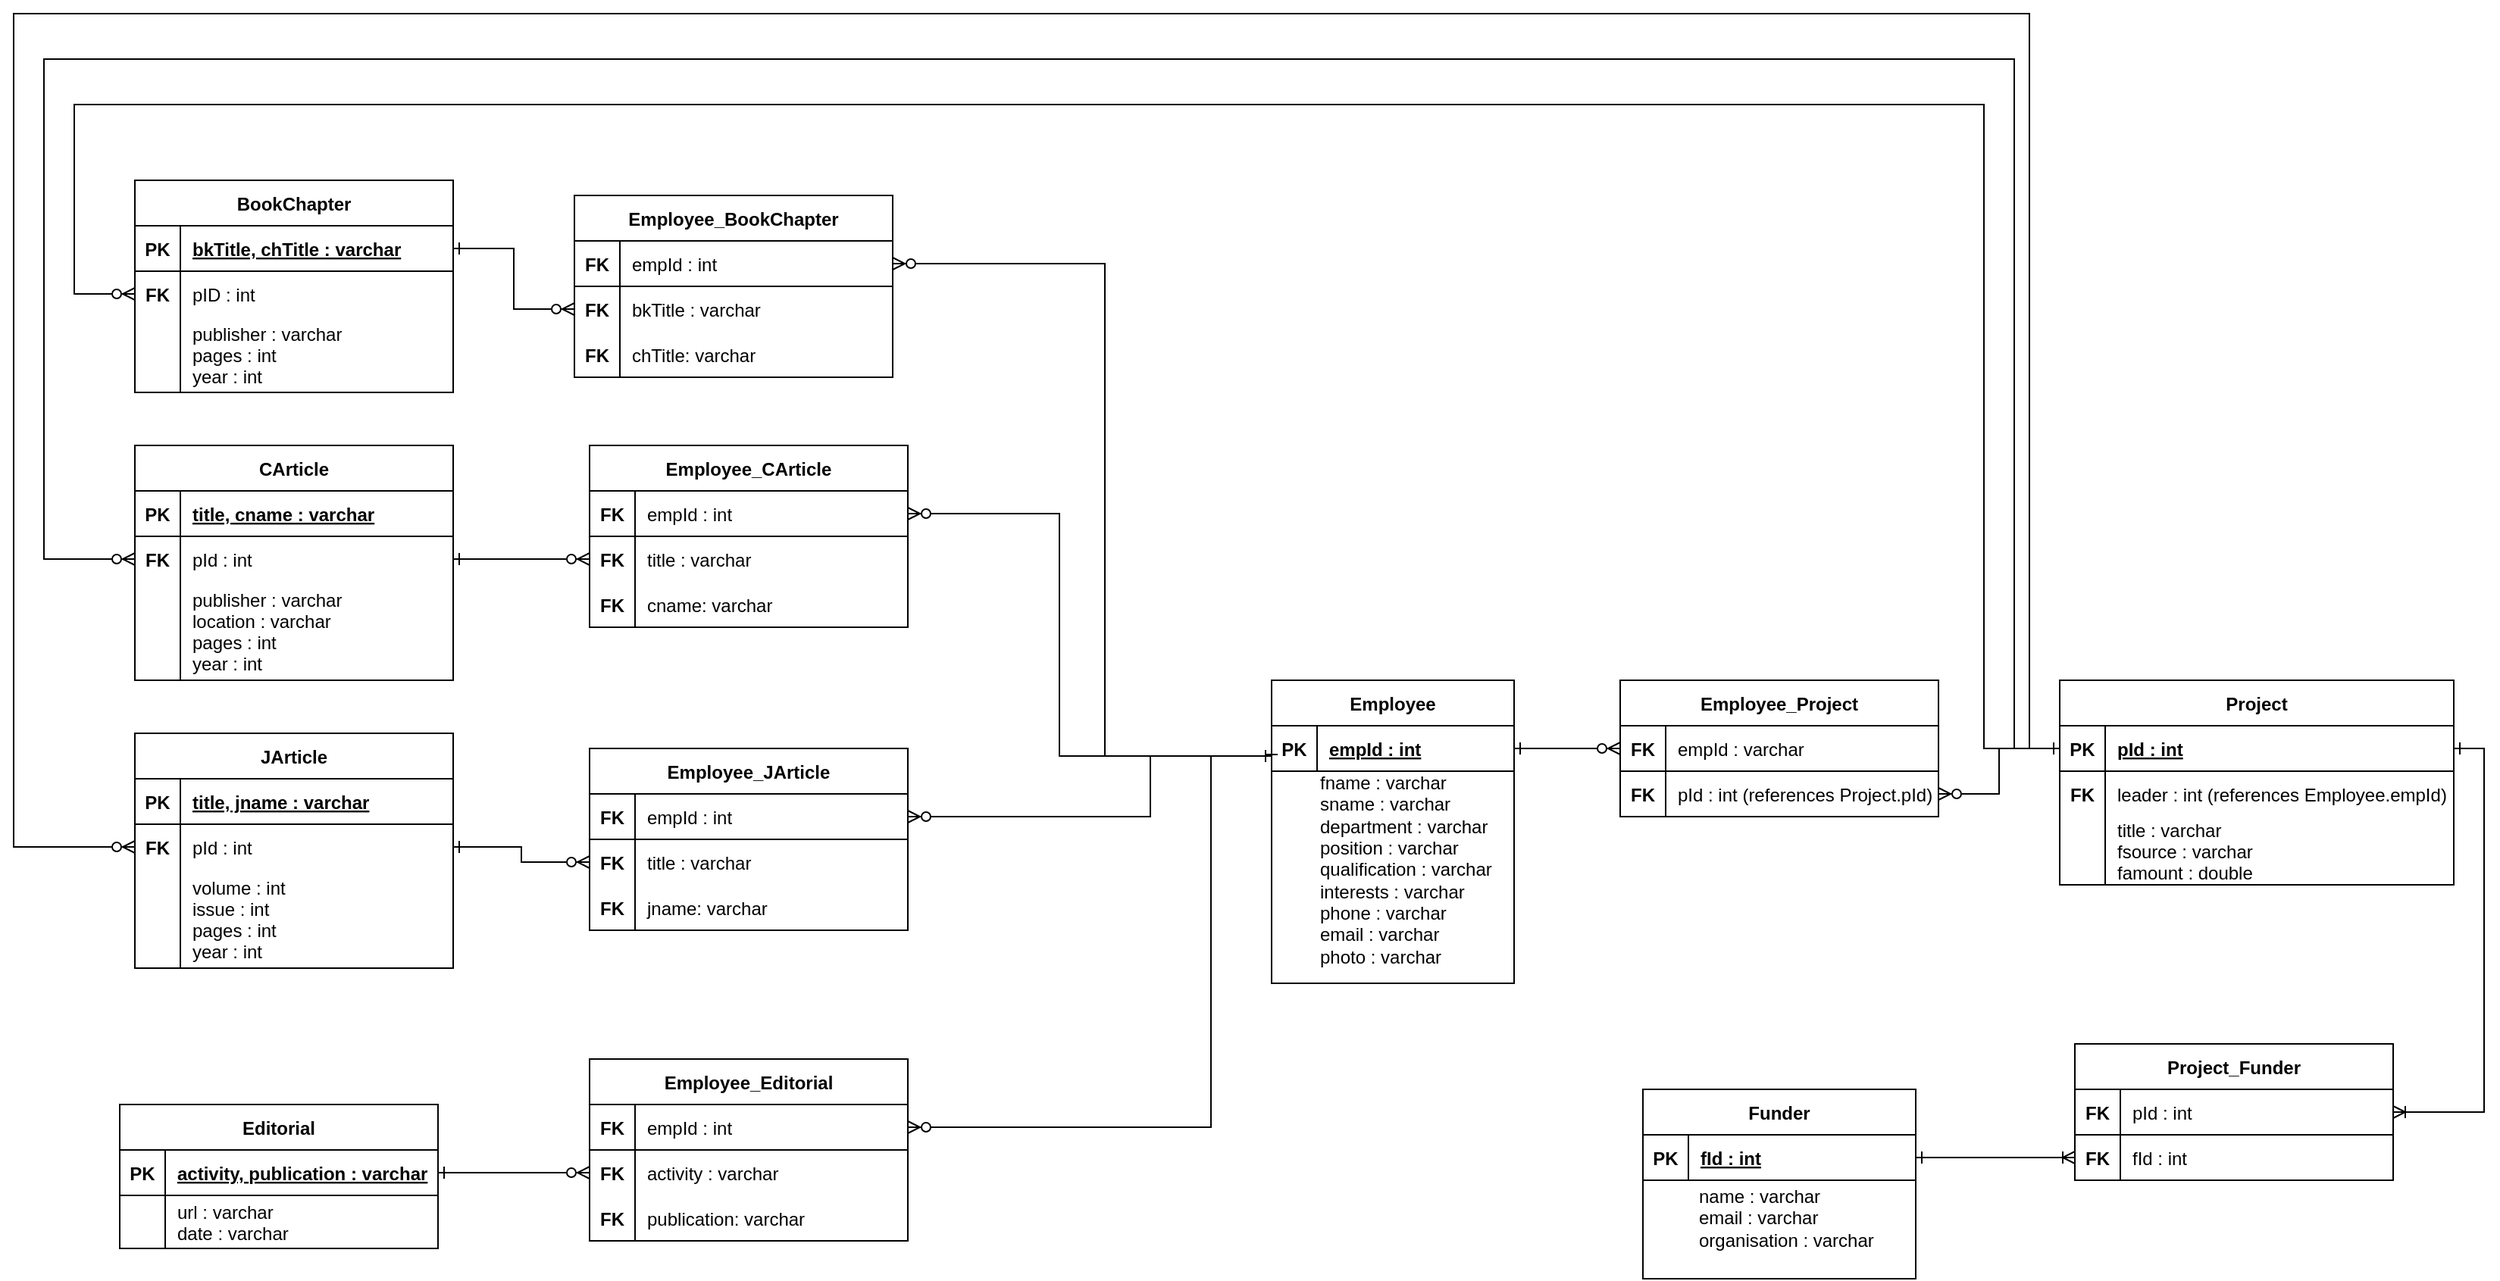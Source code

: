 <mxfile version="13.7.9" type="device"><diagram id="R2lEEEUBdFMjLlhIrx00" name="Page-1"><mxGraphModel dx="2365" dy="1680" grid="1" gridSize="10" guides="1" tooltips="1" connect="1" arrows="1" fold="1" page="1" pageScale="1" pageWidth="1654" pageHeight="1169" math="0" shadow="0" extFonts="Permanent Marker^https://fonts.googleapis.com/css?family=Permanent+Marker"><root><mxCell id="0"/><mxCell id="1" parent="0"/><mxCell id="Q641roolkjsrNEjIACvn-68" value="&lt;font style=&quot;font-size: 12px&quot;&gt;fname : varchar&lt;br&gt;&lt;/font&gt;&lt;div&gt;&lt;span&gt;&lt;font style=&quot;font-size: 12px&quot;&gt;sname : varchar&lt;/font&gt;&lt;/span&gt;&lt;/div&gt;&lt;div&gt;&lt;span&gt;&lt;font style=&quot;font-size: 12px&quot;&gt;department : varchar&lt;/font&gt;&lt;/span&gt;&lt;/div&gt;&lt;font style=&quot;font-size: 12px&quot;&gt;position : varchar&lt;br&gt;qualification : varchar&lt;br&gt;interests : varchar&lt;br&gt;phone : varchar&lt;br&gt;email : varchar&lt;br&gt;photo : varchar&lt;/font&gt;" style="text;html=1;align=left;verticalAlign=middle;resizable=0;points=[];autosize=1;" parent="1" vertex="1"><mxGeometry x="872" y="600" width="130" height="130" as="geometry"/></mxCell><mxCell id="Q641roolkjsrNEjIACvn-71" value="name : varchar&lt;br&gt;email : varchar&lt;br&gt;organisation : varchar" style="text;html=1;align=left;verticalAlign=middle;resizable=0;points=[];autosize=1;" parent="1" vertex="1"><mxGeometry x="1122" y="870" width="130" height="50" as="geometry"/></mxCell><mxCell id="DU-IH9k_jyBVBmrxiT4d-38" style="edgeStyle=orthogonalEdgeStyle;rounded=0;orthogonalLoop=1;jettySize=auto;html=1;exitX=0;exitY=0.25;exitDx=0;exitDy=0;entryX=1;entryY=0.5;entryDx=0;entryDy=0;startArrow=ERone;startFill=0;endArrow=ERzeroToMany;endFill=1;" parent="1" source="C-vyLk0tnHw3VtMMgP7b-2" target="DU-IH9k_jyBVBmrxiT4d-28" edge="1"><mxGeometry relative="1" as="geometry"><Array as="points"><mxPoint x="802" y="590"/><mxPoint x="802" y="835"/></Array></mxGeometry></mxCell><mxCell id="DU-IH9k_jyBVBmrxiT4d-23" style="edgeStyle=orthogonalEdgeStyle;rounded=0;orthogonalLoop=1;jettySize=auto;html=1;entryX=0;entryY=0.5;entryDx=0;entryDy=0;startArrow=ERone;startFill=0;endArrow=ERzeroToMany;endFill=1;" parent="1" source="C-vyLk0tnHw3VtMMgP7b-3" target="DU-IH9k_jyBVBmrxiT4d-14" edge="1"><mxGeometry relative="1" as="geometry"/></mxCell><mxCell id="DU-IH9k_jyBVBmrxiT4d-25" style="edgeStyle=orthogonalEdgeStyle;rounded=0;orthogonalLoop=1;jettySize=auto;html=1;entryX=1;entryY=0.5;entryDx=0;entryDy=0;startArrow=ERone;startFill=0;endArrow=ERzeroToMany;endFill=1;" parent="1" source="C-vyLk0tnHw3VtMMgP7b-14" target="DU-IH9k_jyBVBmrxiT4d-17" edge="1"><mxGeometry relative="1" as="geometry"/></mxCell><mxCell id="DU-IH9k_jyBVBmrxiT4d-39" style="edgeStyle=orthogonalEdgeStyle;rounded=0;orthogonalLoop=1;jettySize=auto;html=1;exitX=1;exitY=0.5;exitDx=0;exitDy=0;entryX=0;entryY=0.5;entryDx=0;entryDy=0;startArrow=ERone;startFill=0;endArrow=ERzeroToMany;endFill=1;" parent="1" source="Q641roolkjsrNEjIACvn-55" target="DU-IH9k_jyBVBmrxiT4d-31" edge="1"><mxGeometry relative="1" as="geometry"/></mxCell><mxCell id="DU-IH9k_jyBVBmrxiT4d-60" style="edgeStyle=orthogonalEdgeStyle;rounded=0;orthogonalLoop=1;jettySize=auto;html=1;exitX=1;exitY=0.5;exitDx=0;exitDy=0;entryX=0;entryY=0.5;entryDx=0;entryDy=0;startArrow=ERone;startFill=0;endArrow=ERzeroToMany;endFill=1;" parent="1" source="DU-IH9k_jyBVBmrxiT4d-54" target="DU-IH9k_jyBVBmrxiT4d-44" edge="1"><mxGeometry relative="1" as="geometry"/></mxCell><mxCell id="DU-IH9k_jyBVBmrxiT4d-61" style="edgeStyle=orthogonalEdgeStyle;rounded=0;orthogonalLoop=1;jettySize=auto;html=1;entryX=1;entryY=0.5;entryDx=0;entryDy=0;startArrow=ERone;startFill=0;endArrow=ERzeroToMany;endFill=1;" parent="1" source="C-vyLk0tnHw3VtMMgP7b-3" target="DU-IH9k_jyBVBmrxiT4d-41" edge="1"><mxGeometry relative="1" as="geometry"><Array as="points"><mxPoint x="762" y="590"/><mxPoint x="762" y="630"/></Array></mxGeometry></mxCell><mxCell id="DU-IH9k_jyBVBmrxiT4d-75" style="edgeStyle=orthogonalEdgeStyle;rounded=0;orthogonalLoop=1;jettySize=auto;html=1;exitX=1;exitY=0.5;exitDx=0;exitDy=0;entryX=0;entryY=0.5;entryDx=0;entryDy=0;startArrow=ERone;startFill=0;endArrow=ERzeroToMany;endFill=1;" parent="1" source="DU-IH9k_jyBVBmrxiT4d-7" target="DU-IH9k_jyBVBmrxiT4d-66" edge="1"><mxGeometry relative="1" as="geometry"/></mxCell><mxCell id="DU-IH9k_jyBVBmrxiT4d-76" style="edgeStyle=orthogonalEdgeStyle;rounded=0;orthogonalLoop=1;jettySize=auto;html=1;exitX=0;exitY=0.5;exitDx=0;exitDy=0;entryX=1;entryY=0.5;entryDx=0;entryDy=0;startArrow=ERone;startFill=0;endArrow=ERzeroToMany;endFill=1;" parent="1" source="C-vyLk0tnHw3VtMMgP7b-3" target="DU-IH9k_jyBVBmrxiT4d-63" edge="1"><mxGeometry relative="1" as="geometry"><Array as="points"><mxPoint x="842" y="590"/><mxPoint x="702" y="590"/><mxPoint x="702" y="430"/></Array></mxGeometry></mxCell><mxCell id="DU-IH9k_jyBVBmrxiT4d-87" style="edgeStyle=orthogonalEdgeStyle;rounded=0;orthogonalLoop=1;jettySize=auto;html=1;exitX=0;exitY=0.5;exitDx=0;exitDy=0;entryX=1;entryY=0.5;entryDx=0;entryDy=0;startArrow=ERone;startFill=0;endArrow=ERzeroToMany;endFill=1;" parent="1" source="C-vyLk0tnHw3VtMMgP7b-3" target="DU-IH9k_jyBVBmrxiT4d-78" edge="1"><mxGeometry relative="1" as="geometry"><Array as="points"><mxPoint x="842" y="590"/><mxPoint x="732" y="590"/><mxPoint x="732" y="265"/></Array></mxGeometry></mxCell><mxCell id="DU-IH9k_jyBVBmrxiT4d-88" style="edgeStyle=orthogonalEdgeStyle;rounded=0;orthogonalLoop=1;jettySize=auto;html=1;exitX=1;exitY=0.5;exitDx=0;exitDy=0;entryX=0;entryY=0.5;entryDx=0;entryDy=0;startArrow=ERone;startFill=0;endArrow=ERzeroToMany;endFill=1;" parent="1" source="Q641roolkjsrNEjIACvn-45" target="DU-IH9k_jyBVBmrxiT4d-81" edge="1"><mxGeometry relative="1" as="geometry"/></mxCell><mxCell id="DU-IH9k_jyBVBmrxiT4d-110" style="edgeStyle=orthogonalEdgeStyle;rounded=0;orthogonalLoop=1;jettySize=auto;html=1;exitX=0;exitY=0.5;exitDx=0;exitDy=0;startArrow=ERone;startFill=0;endArrow=ERzeroToMany;endFill=1;entryX=0;entryY=0.5;entryDx=0;entryDy=0;" parent="1" source="C-vyLk0tnHw3VtMMgP7b-14" target="Q641roolkjsrNEjIACvn-48" edge="1"><mxGeometry relative="1" as="geometry"><mxPoint x="932" y="-70" as="targetPoint"/><Array as="points"><mxPoint x="1312" y="585"/><mxPoint x="1312" y="160"/><mxPoint x="52" y="160"/><mxPoint x="52" y="285"/></Array></mxGeometry></mxCell><mxCell id="DU-IH9k_jyBVBmrxiT4d-115" style="edgeStyle=orthogonalEdgeStyle;rounded=0;orthogonalLoop=1;jettySize=auto;html=1;exitX=0;exitY=0.5;exitDx=0;exitDy=0;entryX=0;entryY=0.5;entryDx=0;entryDy=0;startArrow=ERone;startFill=0;endArrow=ERzeroToMany;endFill=1;" parent="1" source="C-vyLk0tnHw3VtMMgP7b-14" target="DU-IH9k_jyBVBmrxiT4d-7" edge="1"><mxGeometry relative="1" as="geometry"><Array as="points"><mxPoint x="1332" y="585"/><mxPoint x="1332" y="130"/><mxPoint x="32" y="130"/><mxPoint x="32" y="460"/></Array></mxGeometry></mxCell><mxCell id="DU-IH9k_jyBVBmrxiT4d-116" style="edgeStyle=orthogonalEdgeStyle;rounded=0;orthogonalLoop=1;jettySize=auto;html=1;startArrow=ERone;startFill=0;endArrow=ERzeroToMany;endFill=1;entryX=0;entryY=0.5;entryDx=0;entryDy=0;" parent="1" source="C-vyLk0tnHw3VtMMgP7b-14" target="DU-IH9k_jyBVBmrxiT4d-54" edge="1"><mxGeometry relative="1" as="geometry"><mxPoint x="2" y="500" as="targetPoint"/><Array as="points"><mxPoint x="1342" y="585"/><mxPoint x="1342" y="100"/><mxPoint x="12" y="100"/><mxPoint x="12" y="650"/></Array></mxGeometry></mxCell><mxCell id="DU-IH9k_jyBVBmrxiT4d-117" style="edgeStyle=orthogonalEdgeStyle;rounded=0;orthogonalLoop=1;jettySize=auto;html=1;exitX=1;exitY=0.5;exitDx=0;exitDy=0;entryX=1;entryY=0.5;entryDx=0;entryDy=0;startArrow=ERone;startFill=0;endArrow=ERoneToMany;endFill=0;" parent="1" source="C-vyLk0tnHw3VtMMgP7b-14" target="DU-IH9k_jyBVBmrxiT4d-90" edge="1"><mxGeometry relative="1" as="geometry"/></mxCell><mxCell id="DU-IH9k_jyBVBmrxiT4d-118" style="edgeStyle=orthogonalEdgeStyle;rounded=0;orthogonalLoop=1;jettySize=auto;html=1;exitX=1;exitY=0.5;exitDx=0;exitDy=0;entryX=0;entryY=0.5;entryDx=0;entryDy=0;startArrow=ERone;startFill=0;endArrow=ERoneToMany;endFill=0;" parent="1" source="Q641roolkjsrNEjIACvn-2" target="DU-IH9k_jyBVBmrxiT4d-93" edge="1"><mxGeometry relative="1" as="geometry"/></mxCell><mxCell id="C-vyLk0tnHw3VtMMgP7b-2" value="Employee" style="shape=table;startSize=30;container=1;collapsible=1;childLayout=tableLayout;fixedRows=1;rowLines=0;fontStyle=1;align=center;resizeLast=1;" parent="1" vertex="1"><mxGeometry x="842" y="540" width="160" height="200" as="geometry"/></mxCell><mxCell id="C-vyLk0tnHw3VtMMgP7b-3" value="" style="shape=partialRectangle;collapsible=0;dropTarget=0;pointerEvents=0;fillColor=none;points=[[0,0.5],[1,0.5]];portConstraint=eastwest;top=0;left=0;right=0;bottom=1;" parent="C-vyLk0tnHw3VtMMgP7b-2" vertex="1"><mxGeometry y="30" width="160" height="30" as="geometry"/></mxCell><mxCell id="C-vyLk0tnHw3VtMMgP7b-4" value="PK" style="shape=partialRectangle;overflow=hidden;connectable=0;fillColor=none;top=0;left=0;bottom=0;right=0;fontStyle=1;" parent="C-vyLk0tnHw3VtMMgP7b-3" vertex="1"><mxGeometry width="30" height="30" as="geometry"/></mxCell><mxCell id="C-vyLk0tnHw3VtMMgP7b-5" value="empId : int" style="shape=partialRectangle;overflow=hidden;connectable=0;fillColor=none;top=0;left=0;bottom=0;right=0;align=left;spacingLeft=6;fontStyle=5;" parent="C-vyLk0tnHw3VtMMgP7b-3" vertex="1"><mxGeometry x="30" width="130" height="30" as="geometry"/></mxCell><mxCell id="DU-IH9k_jyBVBmrxiT4d-13" value="Employee_Project" style="shape=table;startSize=30;container=1;collapsible=1;childLayout=tableLayout;fixedRows=1;rowLines=0;fontStyle=1;align=center;resizeLast=1;" parent="1" vertex="1"><mxGeometry x="1072" y="540" width="210" height="90" as="geometry"/></mxCell><mxCell id="DU-IH9k_jyBVBmrxiT4d-14" value="" style="shape=partialRectangle;collapsible=0;dropTarget=0;pointerEvents=0;fillColor=none;points=[[0,0.5],[1,0.5]];portConstraint=eastwest;top=0;left=0;right=0;bottom=1;" parent="DU-IH9k_jyBVBmrxiT4d-13" vertex="1"><mxGeometry y="30" width="210" height="30" as="geometry"/></mxCell><mxCell id="DU-IH9k_jyBVBmrxiT4d-15" value="FK" style="shape=partialRectangle;overflow=hidden;connectable=0;fillColor=none;top=0;left=0;bottom=0;right=0;fontStyle=1;" parent="DU-IH9k_jyBVBmrxiT4d-14" vertex="1"><mxGeometry width="30" height="30" as="geometry"/></mxCell><mxCell id="DU-IH9k_jyBVBmrxiT4d-16" value="empId : varchar" style="shape=partialRectangle;overflow=hidden;connectable=0;fillColor=none;top=0;left=0;bottom=0;right=0;align=left;spacingLeft=6;fontStyle=0;" parent="DU-IH9k_jyBVBmrxiT4d-14" vertex="1"><mxGeometry x="30" width="180" height="30" as="geometry"/></mxCell><mxCell id="DU-IH9k_jyBVBmrxiT4d-17" value="" style="shape=partialRectangle;collapsible=0;dropTarget=0;pointerEvents=0;fillColor=none;points=[[0,0.5],[1,0.5]];portConstraint=eastwest;top=0;left=0;right=0;bottom=0;" parent="DU-IH9k_jyBVBmrxiT4d-13" vertex="1"><mxGeometry y="60" width="210" height="30" as="geometry"/></mxCell><mxCell id="DU-IH9k_jyBVBmrxiT4d-18" value="FK" style="shape=partialRectangle;overflow=hidden;connectable=0;fillColor=none;top=0;left=0;bottom=0;right=0;fontStyle=1" parent="DU-IH9k_jyBVBmrxiT4d-17" vertex="1"><mxGeometry width="30" height="30" as="geometry"/></mxCell><mxCell id="DU-IH9k_jyBVBmrxiT4d-19" value="pId : int (references Project.pId)" style="shape=partialRectangle;overflow=hidden;connectable=0;fillColor=none;top=0;left=0;bottom=0;right=0;align=left;spacingLeft=6;" parent="DU-IH9k_jyBVBmrxiT4d-17" vertex="1"><mxGeometry x="30" width="180" height="30" as="geometry"/></mxCell><mxCell id="C-vyLk0tnHw3VtMMgP7b-13" value="Project" style="shape=table;startSize=30;container=1;collapsible=1;childLayout=tableLayout;fixedRows=1;rowLines=0;fontStyle=1;align=center;resizeLast=1;" parent="1" vertex="1"><mxGeometry x="1362" y="540" width="260" height="135" as="geometry"/></mxCell><mxCell id="C-vyLk0tnHw3VtMMgP7b-14" value="" style="shape=partialRectangle;collapsible=0;dropTarget=0;pointerEvents=0;fillColor=none;points=[[0,0.5],[1,0.5]];portConstraint=eastwest;top=0;left=0;right=0;bottom=1;" parent="C-vyLk0tnHw3VtMMgP7b-13" vertex="1"><mxGeometry y="30" width="260" height="30" as="geometry"/></mxCell><mxCell id="C-vyLk0tnHw3VtMMgP7b-15" value="PK" style="shape=partialRectangle;overflow=hidden;connectable=0;fillColor=none;top=0;left=0;bottom=0;right=0;fontStyle=1;" parent="C-vyLk0tnHw3VtMMgP7b-14" vertex="1"><mxGeometry width="30" height="30" as="geometry"/></mxCell><mxCell id="C-vyLk0tnHw3VtMMgP7b-16" value="pId : int" style="shape=partialRectangle;overflow=hidden;connectable=0;fillColor=none;top=0;left=0;bottom=0;right=0;align=left;spacingLeft=6;fontStyle=5;" parent="C-vyLk0tnHw3VtMMgP7b-14" vertex="1"><mxGeometry x="30" width="230" height="30" as="geometry"/></mxCell><mxCell id="C-vyLk0tnHw3VtMMgP7b-17" value="" style="shape=partialRectangle;collapsible=0;dropTarget=0;pointerEvents=0;fillColor=none;points=[[0,0.5],[1,0.5]];portConstraint=eastwest;top=0;left=0;right=0;bottom=0;" parent="C-vyLk0tnHw3VtMMgP7b-13" vertex="1"><mxGeometry y="60" width="260" height="30" as="geometry"/></mxCell><mxCell id="C-vyLk0tnHw3VtMMgP7b-18" value="FK" style="shape=partialRectangle;overflow=hidden;connectable=0;fillColor=none;top=0;left=0;bottom=0;right=0;fontStyle=1" parent="C-vyLk0tnHw3VtMMgP7b-17" vertex="1"><mxGeometry width="30" height="30" as="geometry"/></mxCell><mxCell id="C-vyLk0tnHw3VtMMgP7b-19" value="leader : int (references Employee.empId)" style="shape=partialRectangle;overflow=hidden;connectable=0;fillColor=none;top=0;left=0;bottom=0;right=0;align=left;spacingLeft=6;" parent="C-vyLk0tnHw3VtMMgP7b-17" vertex="1"><mxGeometry x="30" width="230" height="30" as="geometry"/></mxCell><mxCell id="C-vyLk0tnHw3VtMMgP7b-20" value="" style="shape=partialRectangle;collapsible=0;dropTarget=0;pointerEvents=0;fillColor=none;points=[[0,0.5],[1,0.5]];portConstraint=eastwest;top=0;left=0;right=0;bottom=0;" parent="C-vyLk0tnHw3VtMMgP7b-13" vertex="1"><mxGeometry y="90" width="260" height="45" as="geometry"/></mxCell><mxCell id="C-vyLk0tnHw3VtMMgP7b-21" value="" style="shape=partialRectangle;overflow=hidden;connectable=0;fillColor=none;top=0;left=0;bottom=0;right=0;" parent="C-vyLk0tnHw3VtMMgP7b-20" vertex="1"><mxGeometry width="30" height="45" as="geometry"/></mxCell><mxCell id="C-vyLk0tnHw3VtMMgP7b-22" value="title : varchar&#10;fsource : varchar&#10;famount : double" style="shape=partialRectangle;overflow=hidden;connectable=0;fillColor=none;top=0;left=0;bottom=0;right=0;align=left;spacingLeft=6;" parent="C-vyLk0tnHw3VtMMgP7b-20" vertex="1"><mxGeometry x="30" width="230" height="45" as="geometry"/></mxCell><mxCell id="DU-IH9k_jyBVBmrxiT4d-27" value="Employee_Editorial" style="shape=table;startSize=30;container=1;collapsible=1;childLayout=tableLayout;fixedRows=1;rowLines=0;fontStyle=1;align=center;resizeLast=1;" parent="1" vertex="1"><mxGeometry x="392" y="790" width="210" height="120" as="geometry"/></mxCell><mxCell id="DU-IH9k_jyBVBmrxiT4d-28" value="" style="shape=partialRectangle;collapsible=0;dropTarget=0;pointerEvents=0;fillColor=none;points=[[0,0.5],[1,0.5]];portConstraint=eastwest;top=0;left=0;right=0;bottom=1;" parent="DU-IH9k_jyBVBmrxiT4d-27" vertex="1"><mxGeometry y="30" width="210" height="30" as="geometry"/></mxCell><mxCell id="DU-IH9k_jyBVBmrxiT4d-29" value="FK" style="shape=partialRectangle;overflow=hidden;connectable=0;fillColor=none;top=0;left=0;bottom=0;right=0;fontStyle=1;" parent="DU-IH9k_jyBVBmrxiT4d-28" vertex="1"><mxGeometry width="30" height="30" as="geometry"/></mxCell><mxCell id="DU-IH9k_jyBVBmrxiT4d-30" value="empId : int" style="shape=partialRectangle;overflow=hidden;connectable=0;fillColor=none;top=0;left=0;bottom=0;right=0;align=left;spacingLeft=6;fontStyle=0;" parent="DU-IH9k_jyBVBmrxiT4d-28" vertex="1"><mxGeometry x="30" width="180" height="30" as="geometry"/></mxCell><mxCell id="DU-IH9k_jyBVBmrxiT4d-31" value="" style="shape=partialRectangle;collapsible=0;dropTarget=0;pointerEvents=0;fillColor=none;points=[[0,0.5],[1,0.5]];portConstraint=eastwest;top=0;left=0;right=0;bottom=0;" parent="DU-IH9k_jyBVBmrxiT4d-27" vertex="1"><mxGeometry y="60" width="210" height="30" as="geometry"/></mxCell><mxCell id="DU-IH9k_jyBVBmrxiT4d-32" value="FK" style="shape=partialRectangle;overflow=hidden;connectable=0;fillColor=none;top=0;left=0;bottom=0;right=0;fontStyle=1" parent="DU-IH9k_jyBVBmrxiT4d-31" vertex="1"><mxGeometry width="30" height="30" as="geometry"/></mxCell><mxCell id="DU-IH9k_jyBVBmrxiT4d-33" value="activity : varchar" style="shape=partialRectangle;overflow=hidden;connectable=0;fillColor=none;top=0;left=0;bottom=0;right=0;align=left;spacingLeft=6;" parent="DU-IH9k_jyBVBmrxiT4d-31" vertex="1"><mxGeometry x="30" width="180" height="30" as="geometry"/></mxCell><mxCell id="DU-IH9k_jyBVBmrxiT4d-35" style="shape=partialRectangle;collapsible=0;dropTarget=0;pointerEvents=0;fillColor=none;points=[[0,0.5],[1,0.5]];portConstraint=eastwest;top=0;left=0;right=0;bottom=0;" parent="DU-IH9k_jyBVBmrxiT4d-27" vertex="1"><mxGeometry y="90" width="210" height="30" as="geometry"/></mxCell><mxCell id="DU-IH9k_jyBVBmrxiT4d-36" value="FK" style="shape=partialRectangle;overflow=hidden;connectable=0;fillColor=none;top=0;left=0;bottom=0;right=0;fontStyle=1" parent="DU-IH9k_jyBVBmrxiT4d-35" vertex="1"><mxGeometry width="30" height="30" as="geometry"/></mxCell><mxCell id="DU-IH9k_jyBVBmrxiT4d-37" value="publication: varchar" style="shape=partialRectangle;overflow=hidden;connectable=0;fillColor=none;top=0;left=0;bottom=0;right=0;align=left;spacingLeft=6;verticalAlign=middle;" parent="DU-IH9k_jyBVBmrxiT4d-35" vertex="1"><mxGeometry x="30" width="180" height="30" as="geometry"/></mxCell><mxCell id="DU-IH9k_jyBVBmrxiT4d-40" value="Employee_JArticle" style="shape=table;startSize=30;container=1;collapsible=1;childLayout=tableLayout;fixedRows=1;rowLines=0;fontStyle=1;align=center;resizeLast=1;" parent="1" vertex="1"><mxGeometry x="392" y="585" width="210" height="120" as="geometry"/></mxCell><mxCell id="DU-IH9k_jyBVBmrxiT4d-41" value="" style="shape=partialRectangle;collapsible=0;dropTarget=0;pointerEvents=0;fillColor=none;points=[[0,0.5],[1,0.5]];portConstraint=eastwest;top=0;left=0;right=0;bottom=1;" parent="DU-IH9k_jyBVBmrxiT4d-40" vertex="1"><mxGeometry y="30" width="210" height="30" as="geometry"/></mxCell><mxCell id="DU-IH9k_jyBVBmrxiT4d-42" value="FK" style="shape=partialRectangle;overflow=hidden;connectable=0;fillColor=none;top=0;left=0;bottom=0;right=0;fontStyle=1;" parent="DU-IH9k_jyBVBmrxiT4d-41" vertex="1"><mxGeometry width="30" height="30" as="geometry"/></mxCell><mxCell id="DU-IH9k_jyBVBmrxiT4d-43" value="empId : int" style="shape=partialRectangle;overflow=hidden;connectable=0;fillColor=none;top=0;left=0;bottom=0;right=0;align=left;spacingLeft=6;fontStyle=0;" parent="DU-IH9k_jyBVBmrxiT4d-41" vertex="1"><mxGeometry x="30" width="180" height="30" as="geometry"/></mxCell><mxCell id="DU-IH9k_jyBVBmrxiT4d-44" value="" style="shape=partialRectangle;collapsible=0;dropTarget=0;pointerEvents=0;fillColor=none;points=[[0,0.5],[1,0.5]];portConstraint=eastwest;top=0;left=0;right=0;bottom=0;" parent="DU-IH9k_jyBVBmrxiT4d-40" vertex="1"><mxGeometry y="60" width="210" height="30" as="geometry"/></mxCell><mxCell id="DU-IH9k_jyBVBmrxiT4d-45" value="FK" style="shape=partialRectangle;overflow=hidden;connectable=0;fillColor=none;top=0;left=0;bottom=0;right=0;fontStyle=1" parent="DU-IH9k_jyBVBmrxiT4d-44" vertex="1"><mxGeometry width="30" height="30" as="geometry"/></mxCell><mxCell id="DU-IH9k_jyBVBmrxiT4d-46" value="title : varchar" style="shape=partialRectangle;overflow=hidden;connectable=0;fillColor=none;top=0;left=0;bottom=0;right=0;align=left;spacingLeft=6;" parent="DU-IH9k_jyBVBmrxiT4d-44" vertex="1"><mxGeometry x="30" width="180" height="30" as="geometry"/></mxCell><mxCell id="DU-IH9k_jyBVBmrxiT4d-47" style="shape=partialRectangle;collapsible=0;dropTarget=0;pointerEvents=0;fillColor=none;points=[[0,0.5],[1,0.5]];portConstraint=eastwest;top=0;left=0;right=0;bottom=0;" parent="DU-IH9k_jyBVBmrxiT4d-40" vertex="1"><mxGeometry y="90" width="210" height="30" as="geometry"/></mxCell><mxCell id="DU-IH9k_jyBVBmrxiT4d-48" value="FK" style="shape=partialRectangle;overflow=hidden;connectable=0;fillColor=none;top=0;left=0;bottom=0;right=0;fontStyle=1" parent="DU-IH9k_jyBVBmrxiT4d-47" vertex="1"><mxGeometry width="30" height="30" as="geometry"/></mxCell><mxCell id="DU-IH9k_jyBVBmrxiT4d-49" value="jname: varchar" style="shape=partialRectangle;overflow=hidden;connectable=0;fillColor=none;top=0;left=0;bottom=0;right=0;align=left;spacingLeft=6;verticalAlign=middle;" parent="DU-IH9k_jyBVBmrxiT4d-47" vertex="1"><mxGeometry x="30" width="180" height="30" as="geometry"/></mxCell><mxCell id="DU-IH9k_jyBVBmrxiT4d-50" value="JArticle" style="shape=table;startSize=30;container=1;collapsible=1;childLayout=tableLayout;fixedRows=1;rowLines=0;fontStyle=1;align=center;resizeLast=1;" parent="1" vertex="1"><mxGeometry x="92" y="575" width="210" height="155" as="geometry"/></mxCell><mxCell id="DU-IH9k_jyBVBmrxiT4d-51" value="" style="shape=partialRectangle;collapsible=0;dropTarget=0;pointerEvents=0;fillColor=none;points=[[0,0.5],[1,0.5]];portConstraint=eastwest;top=0;left=0;right=0;bottom=1;" parent="DU-IH9k_jyBVBmrxiT4d-50" vertex="1"><mxGeometry y="30" width="210" height="30" as="geometry"/></mxCell><mxCell id="DU-IH9k_jyBVBmrxiT4d-52" value="PK" style="shape=partialRectangle;overflow=hidden;connectable=0;fillColor=none;top=0;left=0;bottom=0;right=0;fontStyle=1;" parent="DU-IH9k_jyBVBmrxiT4d-51" vertex="1"><mxGeometry width="30" height="30" as="geometry"/></mxCell><mxCell id="DU-IH9k_jyBVBmrxiT4d-53" value="title, jname : varchar" style="shape=partialRectangle;overflow=hidden;connectable=0;fillColor=none;top=0;left=0;bottom=0;right=0;align=left;spacingLeft=6;fontStyle=5;" parent="DU-IH9k_jyBVBmrxiT4d-51" vertex="1"><mxGeometry x="30" width="180" height="30" as="geometry"/></mxCell><mxCell id="DU-IH9k_jyBVBmrxiT4d-54" value="" style="shape=partialRectangle;collapsible=0;dropTarget=0;pointerEvents=0;fillColor=none;points=[[0,0.5],[1,0.5]];portConstraint=eastwest;top=0;left=0;right=0;bottom=0;" parent="DU-IH9k_jyBVBmrxiT4d-50" vertex="1"><mxGeometry y="60" width="210" height="30" as="geometry"/></mxCell><mxCell id="DU-IH9k_jyBVBmrxiT4d-55" value="FK" style="shape=partialRectangle;overflow=hidden;connectable=0;fillColor=none;top=0;left=0;bottom=0;right=0;fontStyle=1" parent="DU-IH9k_jyBVBmrxiT4d-54" vertex="1"><mxGeometry width="30" height="30" as="geometry"/></mxCell><mxCell id="DU-IH9k_jyBVBmrxiT4d-56" value="pId : int " style="shape=partialRectangle;overflow=hidden;connectable=0;fillColor=none;top=0;left=0;bottom=0;right=0;align=left;spacingLeft=6;" parent="DU-IH9k_jyBVBmrxiT4d-54" vertex="1"><mxGeometry x="30" width="180" height="30" as="geometry"/></mxCell><mxCell id="DU-IH9k_jyBVBmrxiT4d-57" value="" style="shape=partialRectangle;collapsible=0;dropTarget=0;pointerEvents=0;fillColor=none;points=[[0,0.5],[1,0.5]];portConstraint=eastwest;top=0;left=0;right=0;bottom=0;" parent="DU-IH9k_jyBVBmrxiT4d-50" vertex="1"><mxGeometry y="90" width="210" height="65" as="geometry"/></mxCell><mxCell id="DU-IH9k_jyBVBmrxiT4d-58" value="" style="shape=partialRectangle;overflow=hidden;connectable=0;fillColor=none;top=0;left=0;bottom=0;right=0;" parent="DU-IH9k_jyBVBmrxiT4d-57" vertex="1"><mxGeometry width="30" height="65" as="geometry"/></mxCell><mxCell id="DU-IH9k_jyBVBmrxiT4d-59" value="volume : int&#10;issue : int&#10;pages : int&#10;year : int" style="shape=partialRectangle;overflow=hidden;connectable=0;fillColor=none;top=0;left=0;bottom=0;right=0;align=left;spacingLeft=6;" parent="DU-IH9k_jyBVBmrxiT4d-57" vertex="1"><mxGeometry x="30" width="180" height="65" as="geometry"/></mxCell><mxCell id="DU-IH9k_jyBVBmrxiT4d-3" value="CArticle" style="shape=table;startSize=30;container=1;collapsible=1;childLayout=tableLayout;fixedRows=1;rowLines=0;fontStyle=1;align=center;resizeLast=1;" parent="1" vertex="1"><mxGeometry x="92" y="385" width="210" height="155" as="geometry"/></mxCell><mxCell id="DU-IH9k_jyBVBmrxiT4d-4" value="" style="shape=partialRectangle;collapsible=0;dropTarget=0;pointerEvents=0;fillColor=none;points=[[0,0.5],[1,0.5]];portConstraint=eastwest;top=0;left=0;right=0;bottom=1;" parent="DU-IH9k_jyBVBmrxiT4d-3" vertex="1"><mxGeometry y="30" width="210" height="30" as="geometry"/></mxCell><mxCell id="DU-IH9k_jyBVBmrxiT4d-5" value="PK" style="shape=partialRectangle;overflow=hidden;connectable=0;fillColor=none;top=0;left=0;bottom=0;right=0;fontStyle=1;" parent="DU-IH9k_jyBVBmrxiT4d-4" vertex="1"><mxGeometry width="30" height="30" as="geometry"/></mxCell><mxCell id="DU-IH9k_jyBVBmrxiT4d-6" value="title, cname : varchar" style="shape=partialRectangle;overflow=hidden;connectable=0;fillColor=none;top=0;left=0;bottom=0;right=0;align=left;spacingLeft=6;fontStyle=5;" parent="DU-IH9k_jyBVBmrxiT4d-4" vertex="1"><mxGeometry x="30" width="180" height="30" as="geometry"/></mxCell><mxCell id="DU-IH9k_jyBVBmrxiT4d-7" value="" style="shape=partialRectangle;collapsible=0;dropTarget=0;pointerEvents=0;fillColor=none;points=[[0,0.5],[1,0.5]];portConstraint=eastwest;top=0;left=0;right=0;bottom=0;" parent="DU-IH9k_jyBVBmrxiT4d-3" vertex="1"><mxGeometry y="60" width="210" height="30" as="geometry"/></mxCell><mxCell id="DU-IH9k_jyBVBmrxiT4d-8" value="FK" style="shape=partialRectangle;overflow=hidden;connectable=0;fillColor=none;top=0;left=0;bottom=0;right=0;fontStyle=1" parent="DU-IH9k_jyBVBmrxiT4d-7" vertex="1"><mxGeometry width="30" height="30" as="geometry"/></mxCell><mxCell id="DU-IH9k_jyBVBmrxiT4d-9" value="pId : int" style="shape=partialRectangle;overflow=hidden;connectable=0;fillColor=none;top=0;left=0;bottom=0;right=0;align=left;spacingLeft=6;" parent="DU-IH9k_jyBVBmrxiT4d-7" vertex="1"><mxGeometry x="30" width="180" height="30" as="geometry"/></mxCell><mxCell id="DU-IH9k_jyBVBmrxiT4d-10" value="" style="shape=partialRectangle;collapsible=0;dropTarget=0;pointerEvents=0;fillColor=none;points=[[0,0.5],[1,0.5]];portConstraint=eastwest;top=0;left=0;right=0;bottom=0;" parent="DU-IH9k_jyBVBmrxiT4d-3" vertex="1"><mxGeometry y="90" width="210" height="65" as="geometry"/></mxCell><mxCell id="DU-IH9k_jyBVBmrxiT4d-11" value="" style="shape=partialRectangle;overflow=hidden;connectable=0;fillColor=none;top=0;left=0;bottom=0;right=0;" parent="DU-IH9k_jyBVBmrxiT4d-10" vertex="1"><mxGeometry width="30" height="65" as="geometry"/></mxCell><mxCell id="DU-IH9k_jyBVBmrxiT4d-12" value="publisher : varchar&#10;location : varchar&#10;pages : int&#10;year : int" style="shape=partialRectangle;overflow=hidden;connectable=0;fillColor=none;top=0;left=0;bottom=0;right=0;align=left;spacingLeft=6;" parent="DU-IH9k_jyBVBmrxiT4d-10" vertex="1"><mxGeometry x="30" width="180" height="65" as="geometry"/></mxCell><mxCell id="DU-IH9k_jyBVBmrxiT4d-62" value="Employee_CArticle" style="shape=table;startSize=30;container=1;collapsible=1;childLayout=tableLayout;fixedRows=1;rowLines=0;fontStyle=1;align=center;resizeLast=1;" parent="1" vertex="1"><mxGeometry x="392" y="385" width="210" height="120" as="geometry"/></mxCell><mxCell id="DU-IH9k_jyBVBmrxiT4d-63" value="" style="shape=partialRectangle;collapsible=0;dropTarget=0;pointerEvents=0;fillColor=none;points=[[0,0.5],[1,0.5]];portConstraint=eastwest;top=0;left=0;right=0;bottom=1;" parent="DU-IH9k_jyBVBmrxiT4d-62" vertex="1"><mxGeometry y="30" width="210" height="30" as="geometry"/></mxCell><mxCell id="DU-IH9k_jyBVBmrxiT4d-64" value="FK" style="shape=partialRectangle;overflow=hidden;connectable=0;fillColor=none;top=0;left=0;bottom=0;right=0;fontStyle=1;" parent="DU-IH9k_jyBVBmrxiT4d-63" vertex="1"><mxGeometry width="30" height="30" as="geometry"/></mxCell><mxCell id="DU-IH9k_jyBVBmrxiT4d-65" value="empId : int" style="shape=partialRectangle;overflow=hidden;connectable=0;fillColor=none;top=0;left=0;bottom=0;right=0;align=left;spacingLeft=6;fontStyle=0;" parent="DU-IH9k_jyBVBmrxiT4d-63" vertex="1"><mxGeometry x="30" width="180" height="30" as="geometry"/></mxCell><mxCell id="DU-IH9k_jyBVBmrxiT4d-66" value="" style="shape=partialRectangle;collapsible=0;dropTarget=0;pointerEvents=0;fillColor=none;points=[[0,0.5],[1,0.5]];portConstraint=eastwest;top=0;left=0;right=0;bottom=0;" parent="DU-IH9k_jyBVBmrxiT4d-62" vertex="1"><mxGeometry y="60" width="210" height="30" as="geometry"/></mxCell><mxCell id="DU-IH9k_jyBVBmrxiT4d-67" value="FK" style="shape=partialRectangle;overflow=hidden;connectable=0;fillColor=none;top=0;left=0;bottom=0;right=0;fontStyle=1" parent="DU-IH9k_jyBVBmrxiT4d-66" vertex="1"><mxGeometry width="30" height="30" as="geometry"/></mxCell><mxCell id="DU-IH9k_jyBVBmrxiT4d-68" value="title : varchar" style="shape=partialRectangle;overflow=hidden;connectable=0;fillColor=none;top=0;left=0;bottom=0;right=0;align=left;spacingLeft=6;" parent="DU-IH9k_jyBVBmrxiT4d-66" vertex="1"><mxGeometry x="30" width="180" height="30" as="geometry"/></mxCell><mxCell id="DU-IH9k_jyBVBmrxiT4d-69" style="shape=partialRectangle;collapsible=0;dropTarget=0;pointerEvents=0;fillColor=none;points=[[0,0.5],[1,0.5]];portConstraint=eastwest;top=0;left=0;right=0;bottom=0;" parent="DU-IH9k_jyBVBmrxiT4d-62" vertex="1"><mxGeometry y="90" width="210" height="30" as="geometry"/></mxCell><mxCell id="DU-IH9k_jyBVBmrxiT4d-70" value="FK" style="shape=partialRectangle;overflow=hidden;connectable=0;fillColor=none;top=0;left=0;bottom=0;right=0;fontStyle=1" parent="DU-IH9k_jyBVBmrxiT4d-69" vertex="1"><mxGeometry width="30" height="30" as="geometry"/></mxCell><mxCell id="DU-IH9k_jyBVBmrxiT4d-71" value="cname: varchar" style="shape=partialRectangle;overflow=hidden;connectable=0;fillColor=none;top=0;left=0;bottom=0;right=0;align=left;spacingLeft=6;verticalAlign=middle;" parent="DU-IH9k_jyBVBmrxiT4d-69" vertex="1"><mxGeometry x="30" width="180" height="30" as="geometry"/></mxCell><mxCell id="DU-IH9k_jyBVBmrxiT4d-77" value="Employee_BookChapter" style="shape=table;startSize=30;container=1;collapsible=1;childLayout=tableLayout;fixedRows=1;rowLines=0;fontStyle=1;align=center;resizeLast=1;" parent="1" vertex="1"><mxGeometry x="382" y="220" width="210" height="120" as="geometry"/></mxCell><mxCell id="DU-IH9k_jyBVBmrxiT4d-78" value="" style="shape=partialRectangle;collapsible=0;dropTarget=0;pointerEvents=0;fillColor=none;points=[[0,0.5],[1,0.5]];portConstraint=eastwest;top=0;left=0;right=0;bottom=1;" parent="DU-IH9k_jyBVBmrxiT4d-77" vertex="1"><mxGeometry y="30" width="210" height="30" as="geometry"/></mxCell><mxCell id="DU-IH9k_jyBVBmrxiT4d-79" value="FK" style="shape=partialRectangle;overflow=hidden;connectable=0;fillColor=none;top=0;left=0;bottom=0;right=0;fontStyle=1;" parent="DU-IH9k_jyBVBmrxiT4d-78" vertex="1"><mxGeometry width="30" height="30" as="geometry"/></mxCell><mxCell id="DU-IH9k_jyBVBmrxiT4d-80" value="empId : int" style="shape=partialRectangle;overflow=hidden;connectable=0;fillColor=none;top=0;left=0;bottom=0;right=0;align=left;spacingLeft=6;fontStyle=0;" parent="DU-IH9k_jyBVBmrxiT4d-78" vertex="1"><mxGeometry x="30" width="180" height="30" as="geometry"/></mxCell><mxCell id="DU-IH9k_jyBVBmrxiT4d-81" value="" style="shape=partialRectangle;collapsible=0;dropTarget=0;pointerEvents=0;fillColor=none;points=[[0,0.5],[1,0.5]];portConstraint=eastwest;top=0;left=0;right=0;bottom=0;" parent="DU-IH9k_jyBVBmrxiT4d-77" vertex="1"><mxGeometry y="60" width="210" height="30" as="geometry"/></mxCell><mxCell id="DU-IH9k_jyBVBmrxiT4d-82" value="FK" style="shape=partialRectangle;overflow=hidden;connectable=0;fillColor=none;top=0;left=0;bottom=0;right=0;fontStyle=1" parent="DU-IH9k_jyBVBmrxiT4d-81" vertex="1"><mxGeometry width="30" height="30" as="geometry"/></mxCell><mxCell id="DU-IH9k_jyBVBmrxiT4d-83" value="bkTitle : varchar" style="shape=partialRectangle;overflow=hidden;connectable=0;fillColor=none;top=0;left=0;bottom=0;right=0;align=left;spacingLeft=6;" parent="DU-IH9k_jyBVBmrxiT4d-81" vertex="1"><mxGeometry x="30" width="180" height="30" as="geometry"/></mxCell><mxCell id="DU-IH9k_jyBVBmrxiT4d-84" style="shape=partialRectangle;collapsible=0;dropTarget=0;pointerEvents=0;fillColor=none;points=[[0,0.5],[1,0.5]];portConstraint=eastwest;top=0;left=0;right=0;bottom=0;" parent="DU-IH9k_jyBVBmrxiT4d-77" vertex="1"><mxGeometry y="90" width="210" height="30" as="geometry"/></mxCell><mxCell id="DU-IH9k_jyBVBmrxiT4d-85" value="FK" style="shape=partialRectangle;overflow=hidden;connectable=0;fillColor=none;top=0;left=0;bottom=0;right=0;fontStyle=1" parent="DU-IH9k_jyBVBmrxiT4d-84" vertex="1"><mxGeometry width="30" height="30" as="geometry"/></mxCell><mxCell id="DU-IH9k_jyBVBmrxiT4d-86" value="chTitle: varchar" style="shape=partialRectangle;overflow=hidden;connectable=0;fillColor=none;top=0;left=0;bottom=0;right=0;align=left;spacingLeft=6;verticalAlign=middle;" parent="DU-IH9k_jyBVBmrxiT4d-84" vertex="1"><mxGeometry x="30" width="180" height="30" as="geometry"/></mxCell><mxCell id="Q641roolkjsrNEjIACvn-44" value="BookChapter" style="shape=table;startSize=30;container=1;collapsible=1;childLayout=tableLayout;fixedRows=1;rowLines=0;fontStyle=1;align=center;resizeLast=1;" parent="1" vertex="1"><mxGeometry x="92" y="210" width="210" height="140" as="geometry"/></mxCell><mxCell id="Q641roolkjsrNEjIACvn-45" value="" style="shape=partialRectangle;collapsible=0;dropTarget=0;pointerEvents=0;fillColor=none;points=[[0,0.5],[1,0.5]];portConstraint=eastwest;top=0;left=0;right=0;bottom=1;" parent="Q641roolkjsrNEjIACvn-44" vertex="1"><mxGeometry y="30" width="210" height="30" as="geometry"/></mxCell><mxCell id="Q641roolkjsrNEjIACvn-46" value="PK" style="shape=partialRectangle;overflow=hidden;connectable=0;fillColor=none;top=0;left=0;bottom=0;right=0;fontStyle=1;" parent="Q641roolkjsrNEjIACvn-45" vertex="1"><mxGeometry width="30" height="30" as="geometry"/></mxCell><mxCell id="Q641roolkjsrNEjIACvn-47" value="bkTitle, chTitle : varchar" style="shape=partialRectangle;overflow=hidden;connectable=0;fillColor=none;top=0;left=0;bottom=0;right=0;align=left;spacingLeft=6;fontStyle=5;" parent="Q641roolkjsrNEjIACvn-45" vertex="1"><mxGeometry x="30" width="180" height="30" as="geometry"/></mxCell><mxCell id="Q641roolkjsrNEjIACvn-48" value="" style="shape=partialRectangle;collapsible=0;dropTarget=0;pointerEvents=0;fillColor=none;points=[[0,0.5],[1,0.5]];portConstraint=eastwest;top=0;left=0;right=0;bottom=0;" parent="Q641roolkjsrNEjIACvn-44" vertex="1"><mxGeometry y="60" width="210" height="30" as="geometry"/></mxCell><mxCell id="Q641roolkjsrNEjIACvn-49" value="FK" style="shape=partialRectangle;overflow=hidden;connectable=0;fillColor=none;top=0;left=0;bottom=0;right=0;fontStyle=1" parent="Q641roolkjsrNEjIACvn-48" vertex="1"><mxGeometry width="30" height="30" as="geometry"/></mxCell><mxCell id="Q641roolkjsrNEjIACvn-50" value="pID : int" style="shape=partialRectangle;overflow=hidden;connectable=0;fillColor=none;top=0;left=0;bottom=0;right=0;align=left;spacingLeft=6;" parent="Q641roolkjsrNEjIACvn-48" vertex="1"><mxGeometry x="30" width="180" height="30" as="geometry"/></mxCell><mxCell id="Q641roolkjsrNEjIACvn-51" value="" style="shape=partialRectangle;collapsible=0;dropTarget=0;pointerEvents=0;fillColor=none;points=[[0,0.5],[1,0.5]];portConstraint=eastwest;top=0;left=0;right=0;bottom=0;" parent="Q641roolkjsrNEjIACvn-44" vertex="1"><mxGeometry y="90" width="210" height="50" as="geometry"/></mxCell><mxCell id="Q641roolkjsrNEjIACvn-52" value="" style="shape=partialRectangle;overflow=hidden;connectable=0;fillColor=none;top=0;left=0;bottom=0;right=0;" parent="Q641roolkjsrNEjIACvn-51" vertex="1"><mxGeometry width="30" height="50" as="geometry"/></mxCell><mxCell id="Q641roolkjsrNEjIACvn-53" value="publisher : varchar&#10;pages : int&#10;year : int" style="shape=partialRectangle;overflow=hidden;connectable=0;fillColor=none;top=0;left=0;bottom=0;right=0;align=left;spacingLeft=6;" parent="Q641roolkjsrNEjIACvn-51" vertex="1"><mxGeometry x="30" width="180" height="50" as="geometry"/></mxCell><mxCell id="DU-IH9k_jyBVBmrxiT4d-89" value="Project_Funder" style="shape=table;startSize=30;container=1;collapsible=1;childLayout=tableLayout;fixedRows=1;rowLines=0;fontStyle=1;align=center;resizeLast=1;" parent="1" vertex="1"><mxGeometry x="1372" y="780" width="210" height="90" as="geometry"/></mxCell><mxCell id="DU-IH9k_jyBVBmrxiT4d-90" value="" style="shape=partialRectangle;collapsible=0;dropTarget=0;pointerEvents=0;fillColor=none;points=[[0,0.5],[1,0.5]];portConstraint=eastwest;top=0;left=0;right=0;bottom=1;" parent="DU-IH9k_jyBVBmrxiT4d-89" vertex="1"><mxGeometry y="30" width="210" height="30" as="geometry"/></mxCell><mxCell id="DU-IH9k_jyBVBmrxiT4d-91" value="FK" style="shape=partialRectangle;overflow=hidden;connectable=0;fillColor=none;top=0;left=0;bottom=0;right=0;fontStyle=1;" parent="DU-IH9k_jyBVBmrxiT4d-90" vertex="1"><mxGeometry width="30" height="30" as="geometry"/></mxCell><mxCell id="DU-IH9k_jyBVBmrxiT4d-92" value="pId : int" style="shape=partialRectangle;overflow=hidden;connectable=0;fillColor=none;top=0;left=0;bottom=0;right=0;align=left;spacingLeft=6;fontStyle=0;" parent="DU-IH9k_jyBVBmrxiT4d-90" vertex="1"><mxGeometry x="30" width="180" height="30" as="geometry"/></mxCell><mxCell id="DU-IH9k_jyBVBmrxiT4d-93" value="" style="shape=partialRectangle;collapsible=0;dropTarget=0;pointerEvents=0;fillColor=none;points=[[0,0.5],[1,0.5]];portConstraint=eastwest;top=0;left=0;right=0;bottom=0;" parent="DU-IH9k_jyBVBmrxiT4d-89" vertex="1"><mxGeometry y="60" width="210" height="30" as="geometry"/></mxCell><mxCell id="DU-IH9k_jyBVBmrxiT4d-94" value="FK" style="shape=partialRectangle;overflow=hidden;connectable=0;fillColor=none;top=0;left=0;bottom=0;right=0;fontStyle=1" parent="DU-IH9k_jyBVBmrxiT4d-93" vertex="1"><mxGeometry width="30" height="30" as="geometry"/></mxCell><mxCell id="DU-IH9k_jyBVBmrxiT4d-95" value="fId : int" style="shape=partialRectangle;overflow=hidden;connectable=0;fillColor=none;top=0;left=0;bottom=0;right=0;align=left;spacingLeft=6;" parent="DU-IH9k_jyBVBmrxiT4d-93" vertex="1"><mxGeometry x="30" width="180" height="30" as="geometry"/></mxCell><mxCell id="Q641roolkjsrNEjIACvn-54" value="Editorial" style="shape=table;startSize=30;container=1;collapsible=1;childLayout=tableLayout;fixedRows=1;rowLines=0;fontStyle=1;align=center;resizeLast=1;" parent="1" vertex="1"><mxGeometry x="82" y="820" width="210" height="95" as="geometry"/></mxCell><mxCell id="Q641roolkjsrNEjIACvn-55" value="" style="shape=partialRectangle;collapsible=0;dropTarget=0;pointerEvents=0;fillColor=none;points=[[0,0.5],[1,0.5]];portConstraint=eastwest;top=0;left=0;right=0;bottom=1;" parent="Q641roolkjsrNEjIACvn-54" vertex="1"><mxGeometry y="30" width="210" height="30" as="geometry"/></mxCell><mxCell id="Q641roolkjsrNEjIACvn-56" value="PK" style="shape=partialRectangle;overflow=hidden;connectable=0;fillColor=none;top=0;left=0;bottom=0;right=0;fontStyle=1;" parent="Q641roolkjsrNEjIACvn-55" vertex="1"><mxGeometry width="30" height="30" as="geometry"/></mxCell><mxCell id="Q641roolkjsrNEjIACvn-57" value="activity, publication : varchar" style="shape=partialRectangle;overflow=hidden;connectable=0;fillColor=none;top=0;left=0;bottom=0;right=0;align=left;spacingLeft=6;fontStyle=5;" parent="Q641roolkjsrNEjIACvn-55" vertex="1"><mxGeometry x="30" width="180" height="30" as="geometry"/></mxCell><mxCell id="Q641roolkjsrNEjIACvn-58" value="" style="shape=partialRectangle;collapsible=0;dropTarget=0;pointerEvents=0;fillColor=none;points=[[0,0.5],[1,0.5]];portConstraint=eastwest;top=0;left=0;right=0;bottom=0;" parent="Q641roolkjsrNEjIACvn-54" vertex="1"><mxGeometry y="60" width="210" height="35" as="geometry"/></mxCell><mxCell id="Q641roolkjsrNEjIACvn-59" value="" style="shape=partialRectangle;overflow=hidden;connectable=0;fillColor=none;top=0;left=0;bottom=0;right=0;fontStyle=1" parent="Q641roolkjsrNEjIACvn-58" vertex="1"><mxGeometry width="30" height="35" as="geometry"/></mxCell><mxCell id="Q641roolkjsrNEjIACvn-60" value="url : varchar&#10;date : varchar" style="shape=partialRectangle;overflow=hidden;connectable=0;fillColor=none;top=0;left=0;bottom=0;right=0;align=left;spacingLeft=6;" parent="Q641roolkjsrNEjIACvn-58" vertex="1"><mxGeometry x="30" width="180" height="35" as="geometry"/></mxCell><mxCell id="Q641roolkjsrNEjIACvn-1" value="Funder" style="shape=table;startSize=30;container=1;collapsible=1;childLayout=tableLayout;fixedRows=1;rowLines=0;fontStyle=1;align=center;resizeLast=1;" parent="1" vertex="1"><mxGeometry x="1087" y="810" width="180" height="125" as="geometry"/></mxCell><mxCell id="Q641roolkjsrNEjIACvn-2" value="" style="shape=partialRectangle;collapsible=0;dropTarget=0;pointerEvents=0;fillColor=none;points=[[0,0.5],[1,0.5]];portConstraint=eastwest;top=0;left=0;right=0;bottom=1;" parent="Q641roolkjsrNEjIACvn-1" vertex="1"><mxGeometry y="30" width="180" height="30" as="geometry"/></mxCell><mxCell id="Q641roolkjsrNEjIACvn-3" value="PK" style="shape=partialRectangle;overflow=hidden;connectable=0;fillColor=none;top=0;left=0;bottom=0;right=0;fontStyle=1;" parent="Q641roolkjsrNEjIACvn-2" vertex="1"><mxGeometry width="30" height="30" as="geometry"/></mxCell><mxCell id="Q641roolkjsrNEjIACvn-4" value="fId : int" style="shape=partialRectangle;overflow=hidden;connectable=0;fillColor=none;top=0;left=0;bottom=0;right=0;align=left;spacingLeft=6;fontStyle=5;" parent="Q641roolkjsrNEjIACvn-2" vertex="1"><mxGeometry x="30" width="150" height="30" as="geometry"/></mxCell></root></mxGraphModel></diagram></mxfile>
